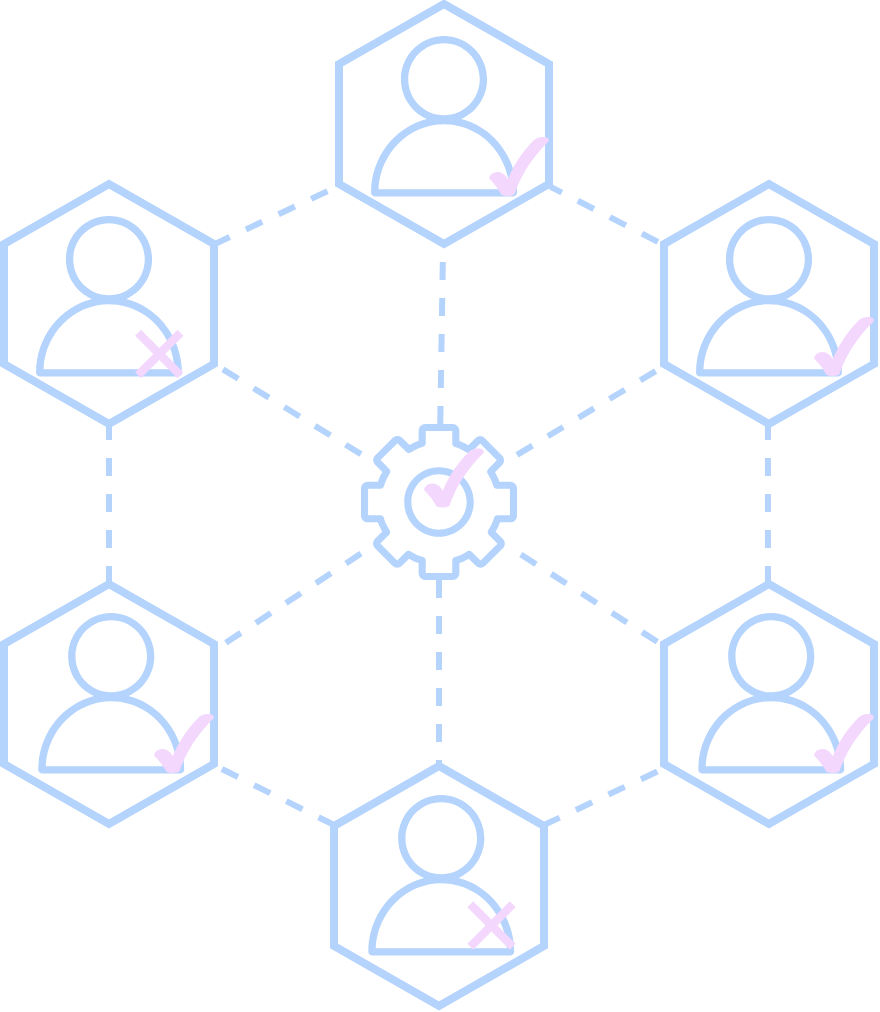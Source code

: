 <mxfile version="20.3.3" type="device"><diagram id="4och3n6Iw4YQhM2YHYNe" name="Page-1"><mxGraphModel dx="631" dy="383" grid="1" gridSize="10" guides="1" tooltips="1" connect="1" arrows="1" fold="1" page="1" pageScale="1" pageWidth="850" pageHeight="1100" math="0" shadow="0"><root><mxCell id="0"/><mxCell id="1" parent="0"/><mxCell id="itF9oihJyu68tM4Ri70A-37" value="" style="group" vertex="1" connectable="0" parent="1"><mxGeometry x="387.5" y="310" width="105" height="120" as="geometry"/></mxCell><mxCell id="itF9oihJyu68tM4Ri70A-31" value="" style="shape=hexagon;perimeter=hexagonPerimeter2;whiteSpace=wrap;html=1;fixedSize=1;sketch=0;fillStyle=solid;strokeColor=#B4D3FD;strokeWidth=4;fillColor=none;size=30;rotation=90;aspect=fixed;" vertex="1" parent="itF9oihJyu68tM4Ri70A-37"><mxGeometry x="-7.5" y="7.5" width="120" height="105" as="geometry"/></mxCell><mxCell id="itF9oihJyu68tM4Ri70A-1" value="" style="sketch=0;outlineConnect=0;fontColor=#232F3E;gradientColor=none;fillColor=#B4D3FD;strokeColor=none;dashed=0;verticalLabelPosition=bottom;verticalAlign=top;align=center;html=1;fontSize=12;fontStyle=0;aspect=fixed;pointerEvents=1;shape=mxgraph.aws4.user;fillStyle=solid;" vertex="1" parent="itF9oihJyu68tM4Ri70A-37"><mxGeometry x="12.38" y="16" width="80.25" height="80.25" as="geometry"/></mxCell><mxCell id="itF9oihJyu68tM4Ri70A-79" value="" style="verticalLabelPosition=bottom;verticalAlign=top;html=1;shape=mxgraph.basic.tick;sketch=0;fillStyle=solid;strokeColor=none;strokeWidth=4;fillColor=#F4D7FD;" vertex="1" parent="itF9oihJyu68tM4Ri70A-37"><mxGeometry x="75" y="66.25" width="30" height="30" as="geometry"/></mxCell><mxCell id="itF9oihJyu68tM4Ri70A-38" value="" style="group" vertex="1" connectable="0" parent="1"><mxGeometry x="220" y="600" width="105" height="120" as="geometry"/></mxCell><mxCell id="itF9oihJyu68tM4Ri70A-39" value="" style="shape=hexagon;perimeter=hexagonPerimeter2;whiteSpace=wrap;html=1;fixedSize=1;sketch=0;fillStyle=solid;strokeColor=#B4D3FD;strokeWidth=4;fillColor=none;size=30;rotation=90;aspect=fixed;" vertex="1" parent="itF9oihJyu68tM4Ri70A-38"><mxGeometry x="-7.5" y="7.5" width="120" height="105" as="geometry"/></mxCell><mxCell id="itF9oihJyu68tM4Ri70A-40" value="" style="sketch=0;outlineConnect=0;fontColor=#232F3E;gradientColor=none;fillColor=#B4D3FD;strokeColor=none;dashed=0;verticalLabelPosition=bottom;verticalAlign=top;align=center;html=1;fontSize=12;fontStyle=0;aspect=fixed;pointerEvents=1;shape=mxgraph.aws4.user;fillStyle=solid;" vertex="1" parent="itF9oihJyu68tM4Ri70A-38"><mxGeometry x="13.5" y="14.5" width="80.25" height="80.25" as="geometry"/></mxCell><mxCell id="itF9oihJyu68tM4Ri70A-78" value="" style="verticalLabelPosition=bottom;verticalAlign=top;html=1;shape=mxgraph.basic.tick;sketch=0;fillStyle=solid;strokeColor=none;strokeWidth=4;fillColor=#F4D7FD;" vertex="1" parent="itF9oihJyu68tM4Ri70A-38"><mxGeometry x="75" y="64.75" width="30" height="30" as="geometry"/></mxCell><mxCell id="itF9oihJyu68tM4Ri70A-45" value="" style="group" vertex="1" connectable="0" parent="1"><mxGeometry x="220" y="400" width="105" height="123.85" as="geometry"/></mxCell><mxCell id="itF9oihJyu68tM4Ri70A-46" value="" style="shape=hexagon;perimeter=hexagonPerimeter2;whiteSpace=wrap;html=1;fixedSize=1;sketch=0;fillStyle=solid;strokeColor=#B4D3FD;strokeWidth=4;fillColor=none;size=30;rotation=90;aspect=fixed;" vertex="1" parent="itF9oihJyu68tM4Ri70A-45"><mxGeometry x="-7.5" y="7.5" width="120" height="105" as="geometry"/></mxCell><mxCell id="itF9oihJyu68tM4Ri70A-47" value="" style="sketch=0;outlineConnect=0;fontColor=#232F3E;gradientColor=none;fillColor=#B4D3FD;strokeColor=none;dashed=0;verticalLabelPosition=bottom;verticalAlign=top;align=center;html=1;fontSize=12;fontStyle=0;aspect=fixed;pointerEvents=1;shape=mxgraph.aws4.user;fillStyle=solid;" vertex="1" parent="itF9oihJyu68tM4Ri70A-45"><mxGeometry x="12.38" y="16" width="80.25" height="80.25" as="geometry"/></mxCell><mxCell id="itF9oihJyu68tM4Ri70A-75" value="" style="shape=cross;whiteSpace=wrap;html=1;sketch=0;fillStyle=solid;strokeColor=none;strokeWidth=4;fillColor=#F4D7FD;size=0.139;rotation=45;" vertex="1" parent="itF9oihJyu68tM4Ri70A-45"><mxGeometry x="62.63" y="70" width="30" height="30" as="geometry"/></mxCell><mxCell id="itF9oihJyu68tM4Ri70A-48" value="" style="group" vertex="1" connectable="0" parent="1"><mxGeometry x="550" y="400" width="105" height="120" as="geometry"/></mxCell><mxCell id="itF9oihJyu68tM4Ri70A-49" value="" style="shape=hexagon;perimeter=hexagonPerimeter2;whiteSpace=wrap;html=1;fixedSize=1;sketch=0;fillStyle=solid;strokeColor=#B4D3FD;strokeWidth=4;fillColor=none;size=30;rotation=90;aspect=fixed;" vertex="1" parent="itF9oihJyu68tM4Ri70A-48"><mxGeometry x="-7.5" y="7.5" width="120" height="105" as="geometry"/></mxCell><mxCell id="itF9oihJyu68tM4Ri70A-50" value="" style="sketch=0;outlineConnect=0;fontColor=#232F3E;gradientColor=none;fillColor=#B4D3FD;strokeColor=none;dashed=0;verticalLabelPosition=bottom;verticalAlign=top;align=center;html=1;fontSize=12;fontStyle=0;aspect=fixed;pointerEvents=1;shape=mxgraph.aws4.user;fillStyle=solid;" vertex="1" parent="itF9oihJyu68tM4Ri70A-48"><mxGeometry x="12.38" y="16" width="80.25" height="80.25" as="geometry"/></mxCell><mxCell id="itF9oihJyu68tM4Ri70A-72" value="" style="verticalLabelPosition=bottom;verticalAlign=top;html=1;shape=mxgraph.basic.tick;sketch=0;fillStyle=solid;strokeColor=none;strokeWidth=4;fillColor=#F4D7FD;" vertex="1" parent="itF9oihJyu68tM4Ri70A-48"><mxGeometry x="75" y="66.25" width="30" height="30" as="geometry"/></mxCell><mxCell id="itF9oihJyu68tM4Ri70A-52" value="" style="group" vertex="1" connectable="0" parent="1"><mxGeometry x="550" y="600" width="105" height="120" as="geometry"/></mxCell><mxCell id="itF9oihJyu68tM4Ri70A-53" value="" style="shape=hexagon;perimeter=hexagonPerimeter2;whiteSpace=wrap;html=1;fixedSize=1;sketch=0;fillStyle=solid;strokeColor=#B4D3FD;strokeWidth=4;fillColor=none;size=30;rotation=90;aspect=fixed;" vertex="1" parent="itF9oihJyu68tM4Ri70A-52"><mxGeometry x="-7.5" y="7.5" width="120" height="105" as="geometry"/></mxCell><mxCell id="itF9oihJyu68tM4Ri70A-54" value="" style="sketch=0;outlineConnect=0;fontColor=#232F3E;gradientColor=none;fillColor=#B4D3FD;strokeColor=none;dashed=0;verticalLabelPosition=bottom;verticalAlign=top;align=center;html=1;fontSize=12;fontStyle=0;aspect=fixed;pointerEvents=1;shape=mxgraph.aws4.user;fillStyle=solid;" vertex="1" parent="itF9oihJyu68tM4Ri70A-52"><mxGeometry x="13.5" y="14.5" width="80.25" height="80.25" as="geometry"/></mxCell><mxCell id="itF9oihJyu68tM4Ri70A-74" value="" style="verticalLabelPosition=bottom;verticalAlign=top;html=1;shape=mxgraph.basic.tick;sketch=0;fillStyle=solid;strokeColor=none;strokeWidth=4;fillColor=#F4D7FD;" vertex="1" parent="itF9oihJyu68tM4Ri70A-52"><mxGeometry x="75" y="64.75" width="30" height="30" as="geometry"/></mxCell><mxCell id="itF9oihJyu68tM4Ri70A-55" value="" style="group" vertex="1" connectable="0" parent="1"><mxGeometry x="385" y="691" width="105" height="120" as="geometry"/></mxCell><mxCell id="itF9oihJyu68tM4Ri70A-56" value="" style="shape=hexagon;perimeter=hexagonPerimeter2;whiteSpace=wrap;html=1;fixedSize=1;sketch=0;fillStyle=solid;strokeColor=#B4D3FD;strokeWidth=4;fillColor=none;size=30;rotation=90;aspect=fixed;" vertex="1" parent="itF9oihJyu68tM4Ri70A-55"><mxGeometry x="-7.5" y="7.5" width="120" height="105" as="geometry"/></mxCell><mxCell id="itF9oihJyu68tM4Ri70A-57" value="" style="sketch=0;outlineConnect=0;fontColor=#232F3E;gradientColor=none;fillColor=#B4D3FD;strokeColor=none;dashed=0;verticalLabelPosition=bottom;verticalAlign=top;align=center;html=1;fontSize=12;fontStyle=0;aspect=fixed;pointerEvents=1;shape=mxgraph.aws4.user;fillStyle=solid;" vertex="1" parent="itF9oihJyu68tM4Ri70A-55"><mxGeometry x="13.5" y="14.5" width="80.25" height="80.25" as="geometry"/></mxCell><mxCell id="itF9oihJyu68tM4Ri70A-77" value="" style="shape=cross;whiteSpace=wrap;html=1;sketch=0;fillStyle=solid;strokeColor=none;strokeWidth=4;fillColor=#F4D7FD;size=0.139;rotation=45;" vertex="1" parent="itF9oihJyu68tM4Ri70A-55"><mxGeometry x="63.75" y="64.75" width="30" height="30" as="geometry"/></mxCell><mxCell id="itF9oihJyu68tM4Ri70A-58" value="" style="endArrow=none;dashed=1;html=1;strokeWidth=3;rounded=0;entryX=1;entryY=0.5;entryDx=0;entryDy=0;exitX=0;exitY=0.5;exitDx=0;exitDy=0;strokeColor=#B4D3FD;" edge="1" parent="1" source="itF9oihJyu68tM4Ri70A-39" target="itF9oihJyu68tM4Ri70A-46"><mxGeometry width="50" height="50" relative="1" as="geometry"><mxPoint x="390" y="560" as="sourcePoint"/><mxPoint x="440" y="510" as="targetPoint"/></mxGeometry></mxCell><mxCell id="itF9oihJyu68tM4Ri70A-59" value="" style="endArrow=none;dashed=1;html=1;strokeWidth=3;rounded=0;entryX=1;entryY=0.5;entryDx=0;entryDy=0;exitX=0;exitY=0.5;exitDx=0;exitDy=0;strokeColor=#B4D3FD;" edge="1" parent="1"><mxGeometry width="50" height="50" relative="1" as="geometry"><mxPoint x="601.97" y="600" as="sourcePoint"/><mxPoint x="601.97" y="520" as="targetPoint"/></mxGeometry></mxCell><mxCell id="itF9oihJyu68tM4Ri70A-60" value="" style="endArrow=none;dashed=1;html=1;strokeWidth=3;rounded=0;entryX=0.761;entryY=1.008;entryDx=0;entryDy=0;exitX=0.253;exitY=0.003;exitDx=0;exitDy=0;strokeColor=#B4D3FD;exitPerimeter=0;entryPerimeter=0;" edge="1" parent="1" source="itF9oihJyu68tM4Ri70A-46" target="itF9oihJyu68tM4Ri70A-31"><mxGeometry width="50" height="50" relative="1" as="geometry"><mxPoint x="387.5" y="486.25" as="sourcePoint"/><mxPoint x="387.5" y="406.25" as="targetPoint"/></mxGeometry></mxCell><mxCell id="itF9oihJyu68tM4Ri70A-61" value="" style="endArrow=none;dashed=1;html=1;strokeWidth=3;rounded=0;entryX=0.761;entryY=-0.006;entryDx=0;entryDy=0;exitX=0.241;exitY=1.029;exitDx=0;exitDy=0;strokeColor=#B4D3FD;entryPerimeter=0;exitPerimeter=0;" edge="1" parent="1" source="itF9oihJyu68tM4Ri70A-49" target="itF9oihJyu68tM4Ri70A-31"><mxGeometry width="50" height="50" relative="1" as="geometry"><mxPoint x="621.97" y="620" as="sourcePoint"/><mxPoint x="621.97" y="540" as="targetPoint"/></mxGeometry></mxCell><mxCell id="itF9oihJyu68tM4Ri70A-62" value="" style="endArrow=none;dashed=1;html=1;strokeWidth=3;rounded=0;entryX=0.764;entryY=-0.022;entryDx=0;entryDy=0;exitX=0.247;exitY=0.997;exitDx=0;exitDy=0;strokeColor=#B4D3FD;entryPerimeter=0;exitPerimeter=0;" edge="1" parent="1" source="itF9oihJyu68tM4Ri70A-56" target="itF9oihJyu68tM4Ri70A-39"><mxGeometry width="50" height="50" relative="1" as="geometry"><mxPoint x="631.97" y="630" as="sourcePoint"/><mxPoint x="631.97" y="550" as="targetPoint"/></mxGeometry></mxCell><mxCell id="itF9oihJyu68tM4Ri70A-63" value="" style="endArrow=none;dashed=1;html=1;strokeWidth=3;rounded=0;entryX=0.764;entryY=0.99;entryDx=0;entryDy=0;exitX=0.247;exitY=0.003;exitDx=0;exitDy=0;strokeColor=#B4D3FD;entryPerimeter=0;exitPerimeter=0;" edge="1" parent="1" source="itF9oihJyu68tM4Ri70A-56" target="itF9oihJyu68tM4Ri70A-53"><mxGeometry width="50" height="50" relative="1" as="geometry"><mxPoint x="641.97" y="640" as="sourcePoint"/><mxPoint x="641.97" y="560" as="targetPoint"/></mxGeometry></mxCell><mxCell id="itF9oihJyu68tM4Ri70A-64" value="" style="sketch=0;outlineConnect=0;fontColor=#232F3E;gradientColor=none;fillColor=#B4D3FD;strokeColor=none;dashed=0;verticalLabelPosition=bottom;verticalAlign=top;align=center;html=1;fontSize=12;fontStyle=0;aspect=fixed;pointerEvents=1;shape=mxgraph.aws4.gear;fillStyle=solid;strokeWidth=4;" vertex="1" parent="1"><mxGeometry x="398.5" y="520" width="78" height="78" as="geometry"/></mxCell><mxCell id="itF9oihJyu68tM4Ri70A-65" value="" style="endArrow=none;dashed=1;html=1;strokeWidth=3;rounded=0;entryX=1;entryY=0.5;entryDx=0;entryDy=0;strokeColor=#B4D3FD;" edge="1" parent="1" source="itF9oihJyu68tM4Ri70A-64"><mxGeometry width="50" height="50" relative="1" as="geometry"><mxPoint x="439.55" y="510.0" as="sourcePoint"/><mxPoint x="439.55" y="430.0" as="targetPoint"/></mxGeometry></mxCell><mxCell id="itF9oihJyu68tM4Ri70A-66" value="" style="endArrow=none;dashed=1;html=1;strokeWidth=3;rounded=0;entryX=0.749;entryY=0.001;entryDx=0;entryDy=0;strokeColor=#B4D3FD;entryPerimeter=0;" edge="1" parent="1" source="itF9oihJyu68tM4Ri70A-64" target="itF9oihJyu68tM4Ri70A-46"><mxGeometry width="50" height="50" relative="1" as="geometry"><mxPoint x="292.5" y="620.0" as="sourcePoint"/><mxPoint x="292.5" y="540.0" as="targetPoint"/></mxGeometry></mxCell><mxCell id="itF9oihJyu68tM4Ri70A-67" value="" style="endArrow=none;dashed=1;html=1;strokeWidth=3;rounded=0;strokeColor=#B4D3FD;" edge="1" parent="1" source="itF9oihJyu68tM4Ri70A-64"><mxGeometry width="50" height="50" relative="1" as="geometry"><mxPoint x="350" y="590" as="sourcePoint"/><mxPoint x="330" y="630" as="targetPoint"/></mxGeometry></mxCell><mxCell id="itF9oihJyu68tM4Ri70A-68" value="" style="endArrow=none;dashed=1;html=1;strokeWidth=3;rounded=0;strokeColor=#B4D3FD;entryX=0;entryY=0.5;entryDx=0;entryDy=0;" edge="1" parent="1" source="itF9oihJyu68tM4Ri70A-64" target="itF9oihJyu68tM4Ri70A-56"><mxGeometry width="50" height="50" relative="1" as="geometry"><mxPoint x="408.5" y="594.758" as="sourcePoint"/><mxPoint x="340" y="640.0" as="targetPoint"/></mxGeometry></mxCell><mxCell id="itF9oihJyu68tM4Ri70A-69" value="" style="endArrow=none;dashed=1;html=1;strokeWidth=3;rounded=0;strokeColor=#B4D3FD;exitX=0.241;exitY=1.032;exitDx=0;exitDy=0;exitPerimeter=0;" edge="1" parent="1" source="itF9oihJyu68tM4Ri70A-53" target="itF9oihJyu68tM4Ri70A-64"><mxGeometry width="50" height="50" relative="1" as="geometry"><mxPoint x="447.5" y="607.999" as="sourcePoint"/><mxPoint x="447.5" y="701" as="targetPoint"/></mxGeometry></mxCell><mxCell id="itF9oihJyu68tM4Ri70A-70" value="" style="endArrow=none;dashed=1;html=1;strokeWidth=3;rounded=0;strokeColor=#B4D3FD;entryX=0.764;entryY=1.01;entryDx=0;entryDy=0;entryPerimeter=0;" edge="1" parent="1" source="itF9oihJyu68tM4Ri70A-64" target="itF9oihJyu68tM4Ri70A-49"><mxGeometry width="50" height="50" relative="1" as="geometry"><mxPoint x="556.64" y="638.92" as="sourcePoint"/><mxPoint x="486.5" y="593.985" as="targetPoint"/></mxGeometry></mxCell><mxCell id="itF9oihJyu68tM4Ri70A-73" value="" style="verticalLabelPosition=bottom;verticalAlign=top;html=1;shape=mxgraph.basic.tick;sketch=0;fillStyle=solid;strokeColor=none;strokeWidth=4;fillColor=#F4D7FD;" vertex="1" parent="1"><mxGeometry x="430" y="532" width="30" height="30" as="geometry"/></mxCell></root></mxGraphModel></diagram></mxfile>